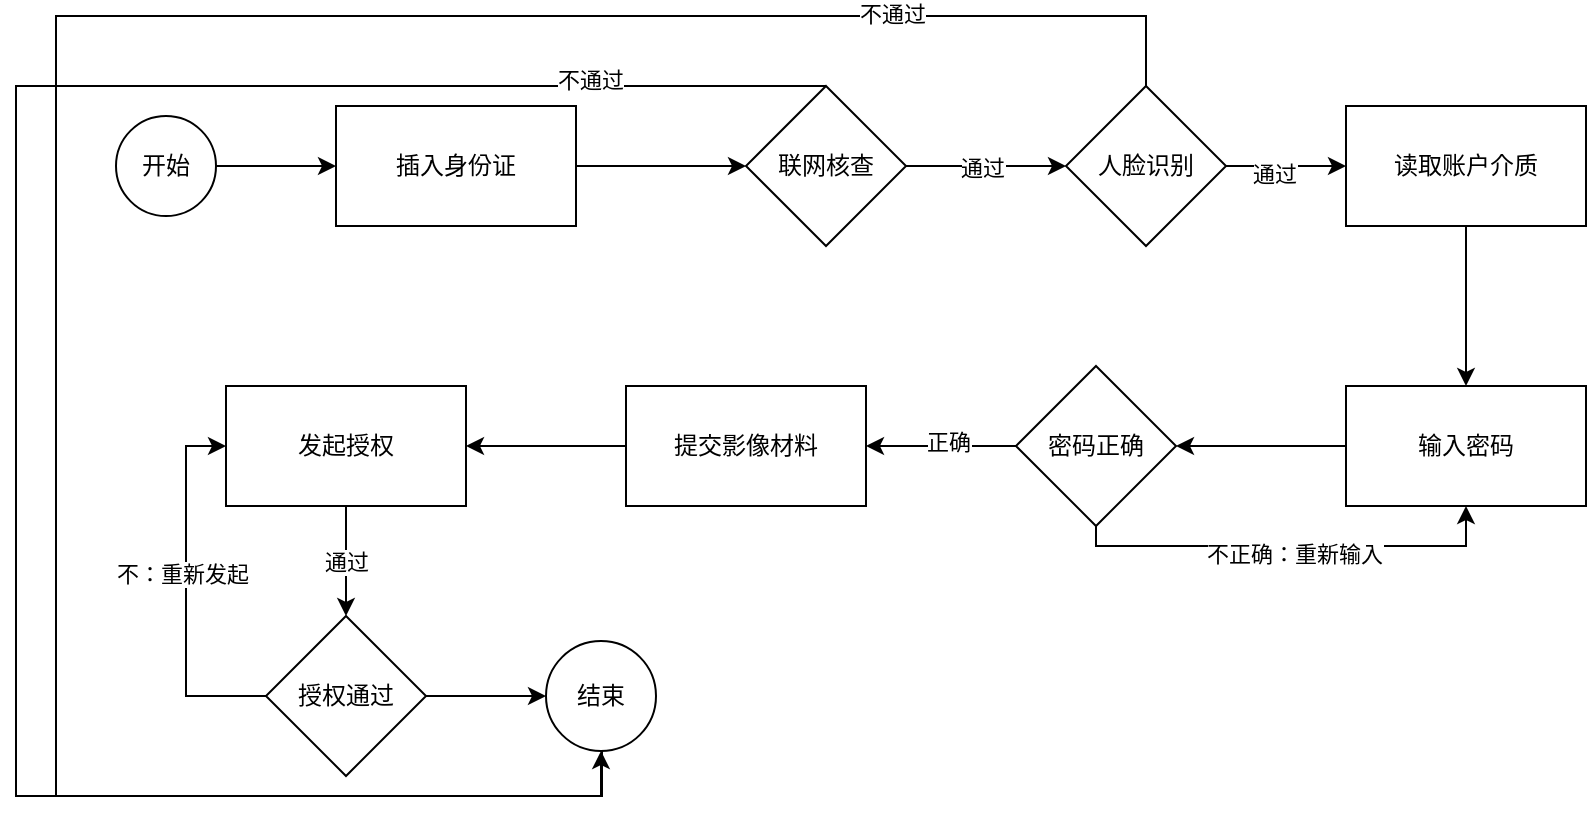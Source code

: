 <mxfile version="25.0.3">
  <diagram name="第 1 页" id="KlER4jMWqLEADxzepGhq">
    <mxGraphModel dx="1666" dy="747" grid="1" gridSize="10" guides="1" tooltips="1" connect="1" arrows="1" fold="1" page="1" pageScale="1" pageWidth="827" pageHeight="1169" math="0" shadow="0">
      <root>
        <mxCell id="0" />
        <mxCell id="1" parent="0" />
        <mxCell id="2QBvfWVRScokN3zeO-RB-6" value="" style="edgeStyle=orthogonalEdgeStyle;rounded=0;orthogonalLoop=1;jettySize=auto;html=1;" edge="1" parent="1" source="2QBvfWVRScokN3zeO-RB-1" target="2QBvfWVRScokN3zeO-RB-5">
          <mxGeometry relative="1" as="geometry" />
        </mxCell>
        <mxCell id="2QBvfWVRScokN3zeO-RB-1" value="开始" style="ellipse;whiteSpace=wrap;html=1;aspect=fixed;" vertex="1" parent="1">
          <mxGeometry x="70" y="110" width="50" height="50" as="geometry" />
        </mxCell>
        <mxCell id="2QBvfWVRScokN3zeO-RB-10" value="" style="edgeStyle=orthogonalEdgeStyle;rounded=0;orthogonalLoop=1;jettySize=auto;html=1;" edge="1" parent="1" source="2QBvfWVRScokN3zeO-RB-5" target="2QBvfWVRScokN3zeO-RB-9">
          <mxGeometry relative="1" as="geometry" />
        </mxCell>
        <mxCell id="2QBvfWVRScokN3zeO-RB-5" value="插入身份证" style="whiteSpace=wrap;html=1;" vertex="1" parent="1">
          <mxGeometry x="180" y="105" width="120" height="60" as="geometry" />
        </mxCell>
        <mxCell id="2QBvfWVRScokN3zeO-RB-12" value="" style="edgeStyle=orthogonalEdgeStyle;rounded=0;orthogonalLoop=1;jettySize=auto;html=1;" edge="1" parent="1" source="2QBvfWVRScokN3zeO-RB-9" target="2QBvfWVRScokN3zeO-RB-11">
          <mxGeometry relative="1" as="geometry" />
        </mxCell>
        <mxCell id="2QBvfWVRScokN3zeO-RB-36" value="通过" style="edgeLabel;html=1;align=center;verticalAlign=middle;resizable=0;points=[];" vertex="1" connectable="0" parent="2QBvfWVRScokN3zeO-RB-12">
          <mxGeometry x="-0.05" y="-1" relative="1" as="geometry">
            <mxPoint as="offset" />
          </mxGeometry>
        </mxCell>
        <mxCell id="2QBvfWVRScokN3zeO-RB-41" style="edgeStyle=orthogonalEdgeStyle;rounded=0;orthogonalLoop=1;jettySize=auto;html=1;exitX=0.5;exitY=0;exitDx=0;exitDy=0;" edge="1" parent="1" source="2QBvfWVRScokN3zeO-RB-9">
          <mxGeometry relative="1" as="geometry">
            <mxPoint x="385" y="127" as="sourcePoint" />
            <mxPoint x="313" y="410" as="targetPoint" />
            <Array as="points">
              <mxPoint x="20" y="95" />
              <mxPoint x="20" y="450" />
              <mxPoint x="313" y="450" />
            </Array>
          </mxGeometry>
        </mxCell>
        <mxCell id="2QBvfWVRScokN3zeO-RB-42" value="不通过" style="edgeLabel;html=1;align=center;verticalAlign=middle;resizable=0;points=[];" vertex="1" connectable="0" parent="2QBvfWVRScokN3zeO-RB-41">
          <mxGeometry x="-0.784" y="-3" relative="1" as="geometry">
            <mxPoint as="offset" />
          </mxGeometry>
        </mxCell>
        <mxCell id="2QBvfWVRScokN3zeO-RB-9" value="联网核查" style="rhombus;whiteSpace=wrap;html=1;" vertex="1" parent="1">
          <mxGeometry x="385" y="95" width="80" height="80" as="geometry" />
        </mxCell>
        <mxCell id="2QBvfWVRScokN3zeO-RB-14" value="" style="edgeStyle=orthogonalEdgeStyle;rounded=0;orthogonalLoop=1;jettySize=auto;html=1;" edge="1" parent="1" source="2QBvfWVRScokN3zeO-RB-11" target="2QBvfWVRScokN3zeO-RB-13">
          <mxGeometry relative="1" as="geometry" />
        </mxCell>
        <mxCell id="2QBvfWVRScokN3zeO-RB-37" value="通过" style="edgeLabel;html=1;align=center;verticalAlign=middle;resizable=0;points=[];" vertex="1" connectable="0" parent="2QBvfWVRScokN3zeO-RB-14">
          <mxGeometry x="-0.2" y="-4" relative="1" as="geometry">
            <mxPoint as="offset" />
          </mxGeometry>
        </mxCell>
        <mxCell id="2QBvfWVRScokN3zeO-RB-43" style="edgeStyle=orthogonalEdgeStyle;rounded=0;orthogonalLoop=1;jettySize=auto;html=1;entryX=0.5;entryY=1;entryDx=0;entryDy=0;" edge="1" parent="1" source="2QBvfWVRScokN3zeO-RB-11" target="2QBvfWVRScokN3zeO-RB-32">
          <mxGeometry relative="1" as="geometry">
            <Array as="points">
              <mxPoint x="585" y="60" />
              <mxPoint x="40" y="60" />
              <mxPoint x="40" y="450" />
              <mxPoint x="313" y="450" />
            </Array>
          </mxGeometry>
        </mxCell>
        <mxCell id="2QBvfWVRScokN3zeO-RB-44" value="不通过" style="edgeLabel;html=1;align=center;verticalAlign=middle;resizable=0;points=[];" vertex="1" connectable="0" parent="2QBvfWVRScokN3zeO-RB-43">
          <mxGeometry x="-0.744" y="-1" relative="1" as="geometry">
            <mxPoint as="offset" />
          </mxGeometry>
        </mxCell>
        <mxCell id="2QBvfWVRScokN3zeO-RB-11" value="人脸识别" style="rhombus;whiteSpace=wrap;html=1;" vertex="1" parent="1">
          <mxGeometry x="545" y="95" width="80" height="80" as="geometry" />
        </mxCell>
        <mxCell id="2QBvfWVRScokN3zeO-RB-16" value="" style="edgeStyle=orthogonalEdgeStyle;rounded=0;orthogonalLoop=1;jettySize=auto;html=1;" edge="1" parent="1" source="2QBvfWVRScokN3zeO-RB-13" target="2QBvfWVRScokN3zeO-RB-15">
          <mxGeometry relative="1" as="geometry" />
        </mxCell>
        <mxCell id="2QBvfWVRScokN3zeO-RB-13" value="读取账户介质" style="whiteSpace=wrap;html=1;" vertex="1" parent="1">
          <mxGeometry x="685" y="105" width="120" height="60" as="geometry" />
        </mxCell>
        <mxCell id="2QBvfWVRScokN3zeO-RB-18" value="" style="edgeStyle=orthogonalEdgeStyle;rounded=0;orthogonalLoop=1;jettySize=auto;html=1;" edge="1" parent="1" source="2QBvfWVRScokN3zeO-RB-15" target="2QBvfWVRScokN3zeO-RB-17">
          <mxGeometry relative="1" as="geometry" />
        </mxCell>
        <mxCell id="2QBvfWVRScokN3zeO-RB-15" value="输入密码" style="whiteSpace=wrap;html=1;" vertex="1" parent="1">
          <mxGeometry x="685" y="245" width="120" height="60" as="geometry" />
        </mxCell>
        <mxCell id="2QBvfWVRScokN3zeO-RB-20" style="edgeStyle=orthogonalEdgeStyle;rounded=0;orthogonalLoop=1;jettySize=auto;html=1;entryX=0.5;entryY=1;entryDx=0;entryDy=0;exitX=0.5;exitY=1;exitDx=0;exitDy=0;" edge="1" parent="1" source="2QBvfWVRScokN3zeO-RB-17" target="2QBvfWVRScokN3zeO-RB-15">
          <mxGeometry relative="1" as="geometry">
            <Array as="points">
              <mxPoint x="560" y="325" />
              <mxPoint x="745" y="325" />
            </Array>
          </mxGeometry>
        </mxCell>
        <mxCell id="2QBvfWVRScokN3zeO-RB-21" value="不正确：重新输入" style="edgeLabel;html=1;align=center;verticalAlign=middle;resizable=0;points=[];" vertex="1" connectable="0" parent="2QBvfWVRScokN3zeO-RB-20">
          <mxGeometry x="0.009" y="-4" relative="1" as="geometry">
            <mxPoint as="offset" />
          </mxGeometry>
        </mxCell>
        <mxCell id="2QBvfWVRScokN3zeO-RB-23" value="" style="edgeStyle=orthogonalEdgeStyle;rounded=0;orthogonalLoop=1;jettySize=auto;html=1;" edge="1" parent="1" source="2QBvfWVRScokN3zeO-RB-17" target="2QBvfWVRScokN3zeO-RB-22">
          <mxGeometry relative="1" as="geometry" />
        </mxCell>
        <mxCell id="2QBvfWVRScokN3zeO-RB-38" value="正确" style="edgeLabel;html=1;align=center;verticalAlign=middle;resizable=0;points=[];" vertex="1" connectable="0" parent="2QBvfWVRScokN3zeO-RB-23">
          <mxGeometry x="-0.1" y="-2" relative="1" as="geometry">
            <mxPoint as="offset" />
          </mxGeometry>
        </mxCell>
        <mxCell id="2QBvfWVRScokN3zeO-RB-17" value="密码正确" style="rhombus;whiteSpace=wrap;html=1;" vertex="1" parent="1">
          <mxGeometry x="520" y="235" width="80" height="80" as="geometry" />
        </mxCell>
        <mxCell id="2QBvfWVRScokN3zeO-RB-27" value="" style="edgeStyle=orthogonalEdgeStyle;rounded=0;orthogonalLoop=1;jettySize=auto;html=1;" edge="1" parent="1" source="2QBvfWVRScokN3zeO-RB-22" target="2QBvfWVRScokN3zeO-RB-26">
          <mxGeometry relative="1" as="geometry" />
        </mxCell>
        <mxCell id="2QBvfWVRScokN3zeO-RB-22" value="提交影像材料" style="whiteSpace=wrap;html=1;" vertex="1" parent="1">
          <mxGeometry x="325" y="245" width="120" height="60" as="geometry" />
        </mxCell>
        <mxCell id="2QBvfWVRScokN3zeO-RB-29" value="" style="edgeStyle=orthogonalEdgeStyle;rounded=0;orthogonalLoop=1;jettySize=auto;html=1;" edge="1" parent="1" source="2QBvfWVRScokN3zeO-RB-26" target="2QBvfWVRScokN3zeO-RB-28">
          <mxGeometry relative="1" as="geometry" />
        </mxCell>
        <mxCell id="2QBvfWVRScokN3zeO-RB-39" value="通过" style="edgeLabel;html=1;align=center;verticalAlign=middle;resizable=0;points=[];" vertex="1" connectable="0" parent="2QBvfWVRScokN3zeO-RB-29">
          <mxGeometry x="0.018" relative="1" as="geometry">
            <mxPoint as="offset" />
          </mxGeometry>
        </mxCell>
        <mxCell id="2QBvfWVRScokN3zeO-RB-26" value="发起授权" style="whiteSpace=wrap;html=1;" vertex="1" parent="1">
          <mxGeometry x="125" y="245" width="120" height="60" as="geometry" />
        </mxCell>
        <mxCell id="2QBvfWVRScokN3zeO-RB-33" value="" style="edgeStyle=orthogonalEdgeStyle;rounded=0;orthogonalLoop=1;jettySize=auto;html=1;" edge="1" parent="1" source="2QBvfWVRScokN3zeO-RB-28" target="2QBvfWVRScokN3zeO-RB-32">
          <mxGeometry relative="1" as="geometry" />
        </mxCell>
        <mxCell id="2QBvfWVRScokN3zeO-RB-34" style="edgeStyle=orthogonalEdgeStyle;rounded=0;orthogonalLoop=1;jettySize=auto;html=1;entryX=0;entryY=0.5;entryDx=0;entryDy=0;" edge="1" parent="1" source="2QBvfWVRScokN3zeO-RB-28" target="2QBvfWVRScokN3zeO-RB-26">
          <mxGeometry relative="1" as="geometry">
            <Array as="points">
              <mxPoint x="105" y="400" />
              <mxPoint x="105" y="275" />
            </Array>
          </mxGeometry>
        </mxCell>
        <mxCell id="2QBvfWVRScokN3zeO-RB-35" value="不：重新发起" style="edgeLabel;html=1;align=center;verticalAlign=middle;resizable=0;points=[];" vertex="1" connectable="0" parent="2QBvfWVRScokN3zeO-RB-34">
          <mxGeometry x="0.092" y="2" relative="1" as="geometry">
            <mxPoint as="offset" />
          </mxGeometry>
        </mxCell>
        <mxCell id="2QBvfWVRScokN3zeO-RB-28" value="授权通过" style="rhombus;whiteSpace=wrap;html=1;" vertex="1" parent="1">
          <mxGeometry x="145" y="360" width="80" height="80" as="geometry" />
        </mxCell>
        <mxCell id="2QBvfWVRScokN3zeO-RB-32" value="结束" style="ellipse;whiteSpace=wrap;html=1;" vertex="1" parent="1">
          <mxGeometry x="285" y="372.5" width="55" height="55" as="geometry" />
        </mxCell>
      </root>
    </mxGraphModel>
  </diagram>
</mxfile>
